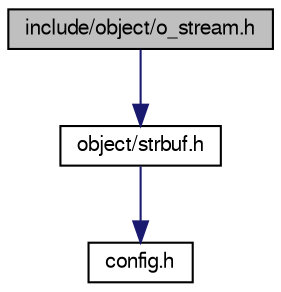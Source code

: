 digraph "include/object/o_stream.h"
{
  bgcolor="transparent";
  edge [fontname="FreeSans",fontsize="10",labelfontname="FreeSans",labelfontsize="10"];
  node [fontname="FreeSans",fontsize="10",shape=record];
  Node1 [label="include/object/o_stream.h",height=0.2,width=0.4,color="black", fillcolor="grey75", style="filled" fontcolor="black"];
  Node1 -> Node2 [color="midnightblue",fontsize="10",style="solid",fontname="FreeSans"];
  Node2 [label="object/strbuf.h",height=0.2,width=0.4,color="black",URL="$strbuf_8h.html"];
  Node2 -> Node3 [color="midnightblue",fontsize="10",style="solid",fontname="FreeSans"];
  Node3 [label="config.h",height=0.2,width=0.4,color="black",URL="$config_8h.html",tooltip="verschiedene defines für Einstellungen"];
}
